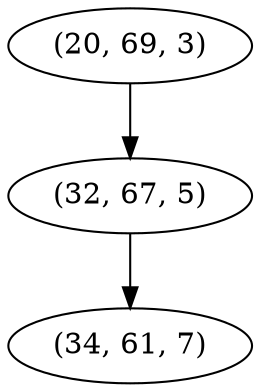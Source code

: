 digraph tree {
    "(20, 69, 3)";
    "(32, 67, 5)";
    "(34, 61, 7)";
    "(20, 69, 3)" -> "(32, 67, 5)";
    "(32, 67, 5)" -> "(34, 61, 7)";
}
